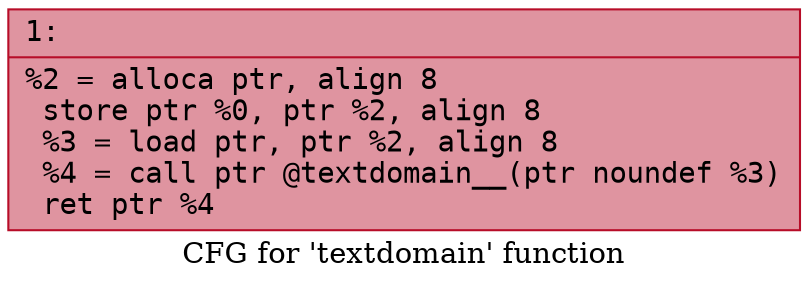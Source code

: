 digraph "CFG for 'textdomain' function" {
	label="CFG for 'textdomain' function";

	Node0x60000067a120 [shape=record,color="#b70d28ff", style=filled, fillcolor="#b70d2870" fontname="Courier",label="{1:\l|  %2 = alloca ptr, align 8\l  store ptr %0, ptr %2, align 8\l  %3 = load ptr, ptr %2, align 8\l  %4 = call ptr @textdomain__(ptr noundef %3)\l  ret ptr %4\l}"];
}

